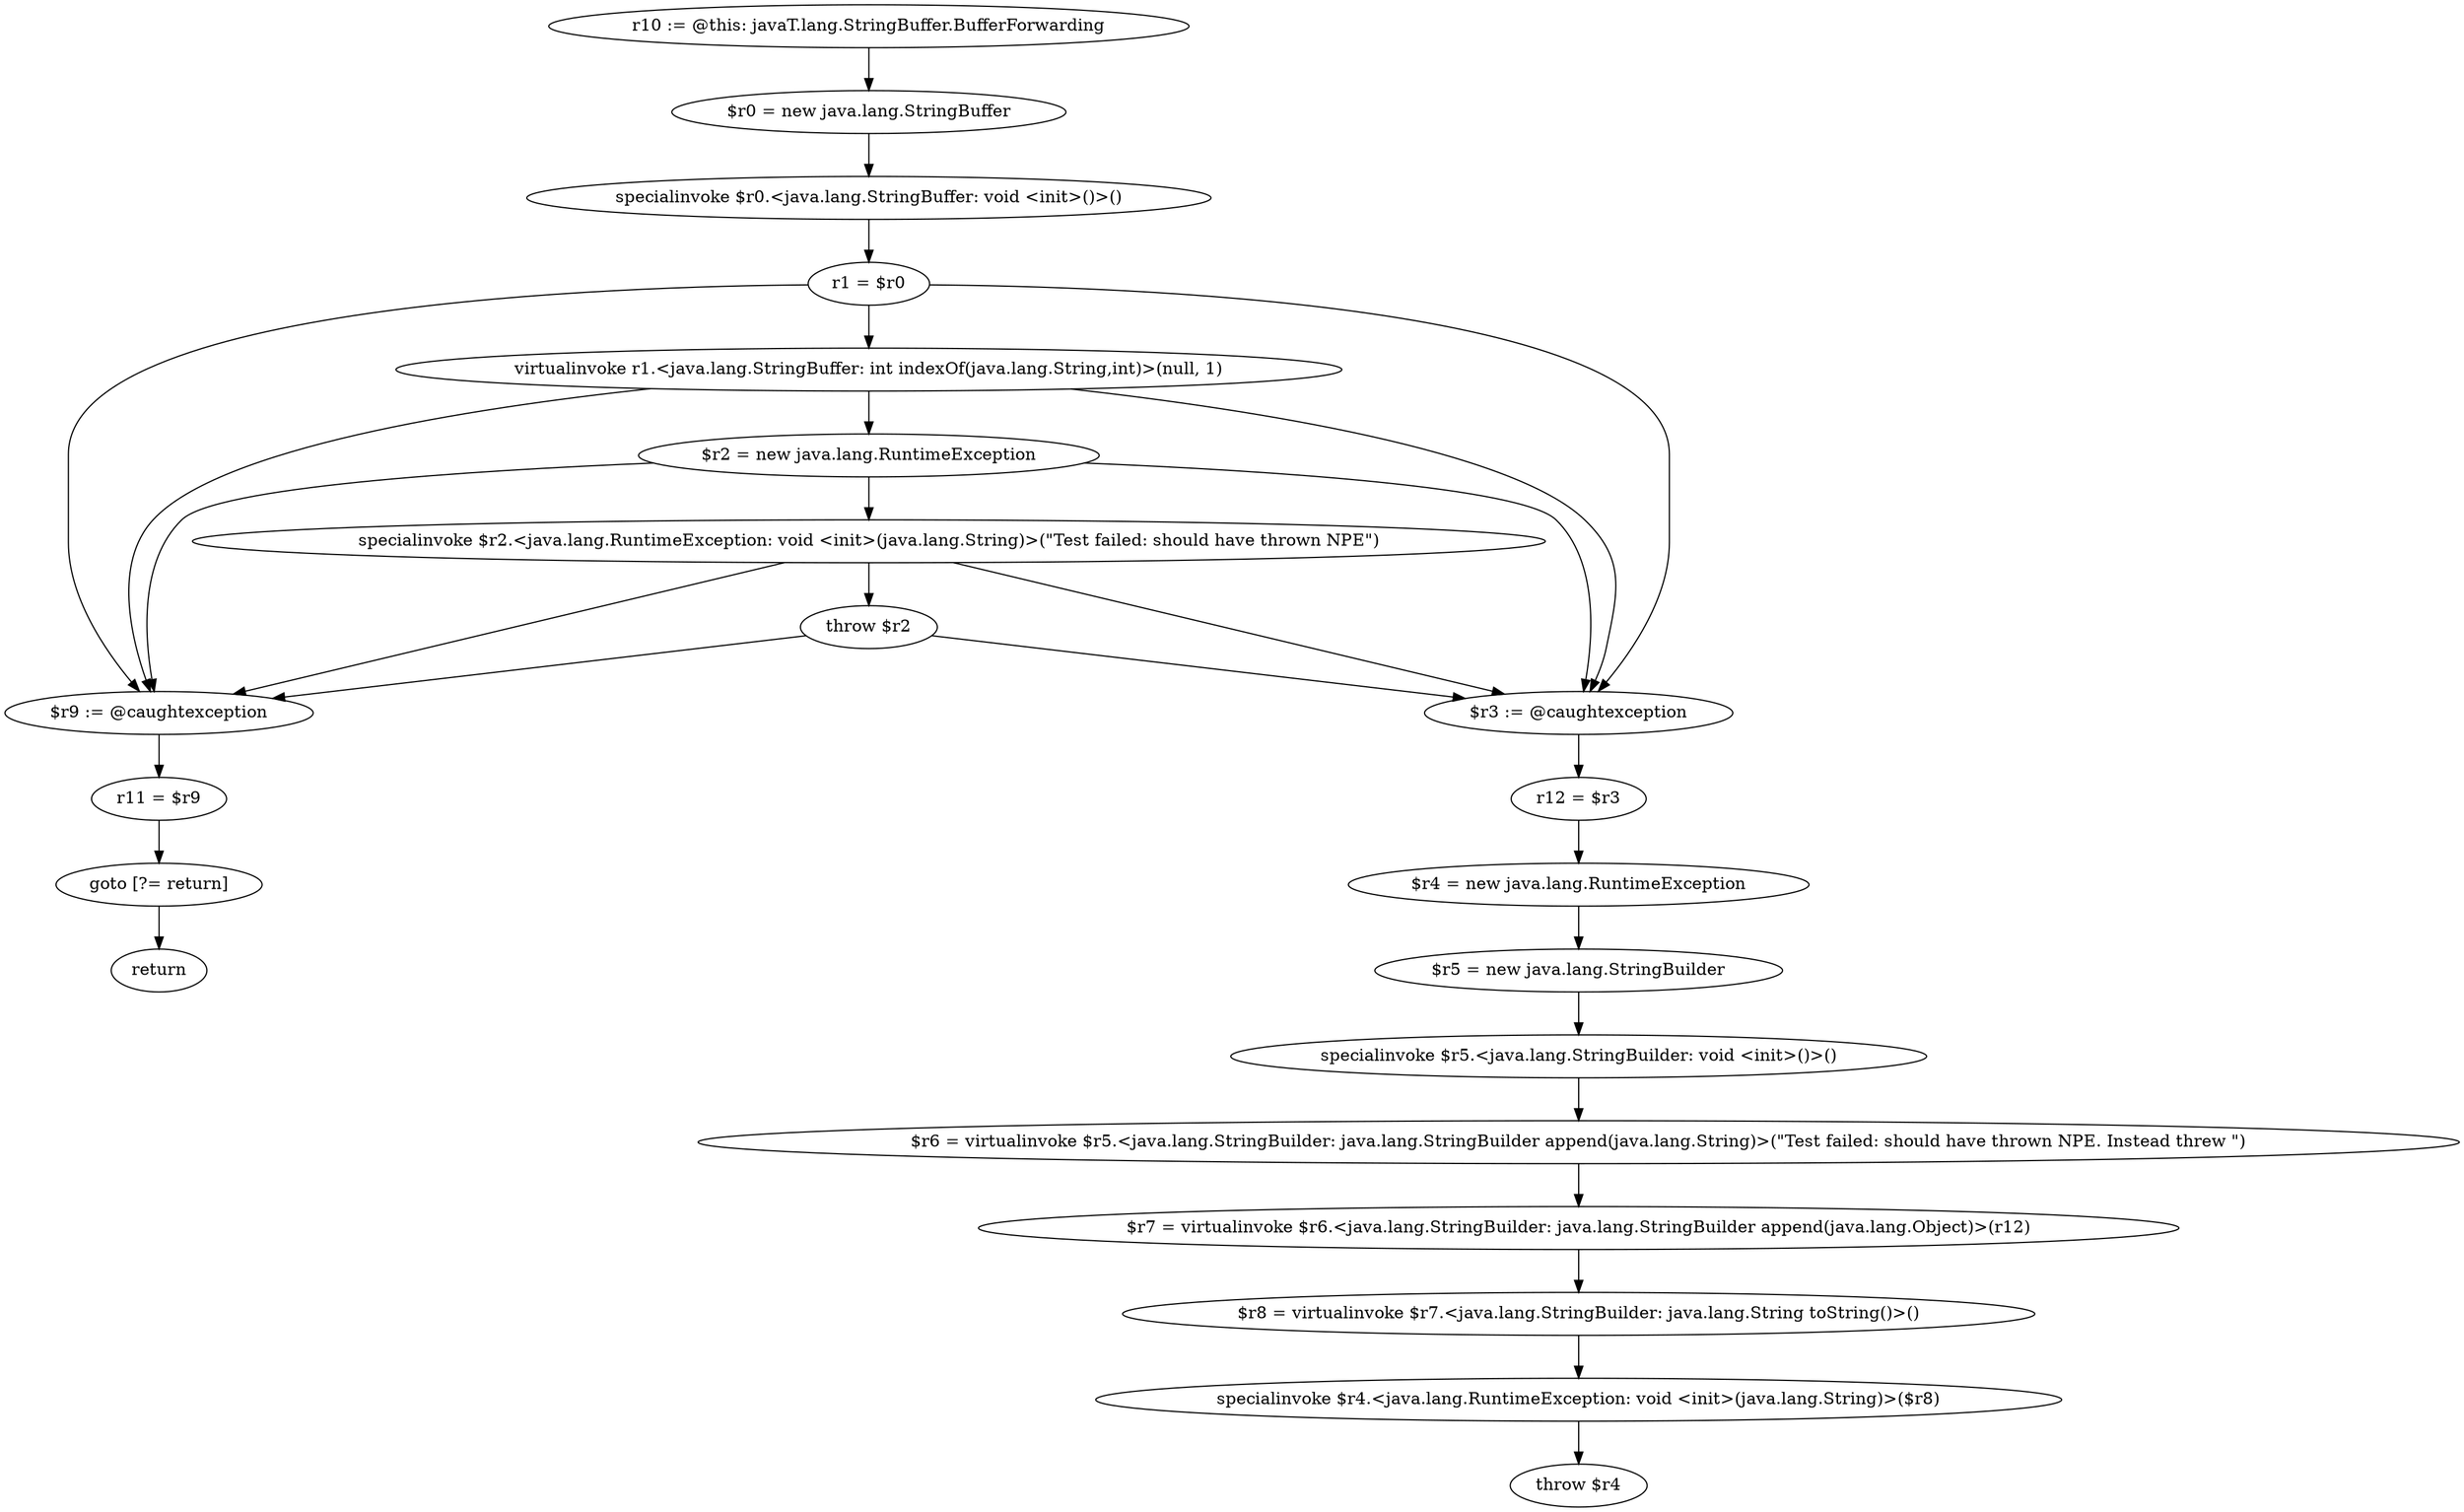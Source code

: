 digraph "unitGraph" {
    "r10 := @this: javaT.lang.StringBuffer.BufferForwarding"
    "$r0 = new java.lang.StringBuffer"
    "specialinvoke $r0.<java.lang.StringBuffer: void <init>()>()"
    "r1 = $r0"
    "virtualinvoke r1.<java.lang.StringBuffer: int indexOf(java.lang.String,int)>(null, 1)"
    "$r2 = new java.lang.RuntimeException"
    "specialinvoke $r2.<java.lang.RuntimeException: void <init>(java.lang.String)>(\"Test failed: should have thrown NPE\")"
    "throw $r2"
    "$r9 := @caughtexception"
    "r11 = $r9"
    "goto [?= return]"
    "$r3 := @caughtexception"
    "r12 = $r3"
    "$r4 = new java.lang.RuntimeException"
    "$r5 = new java.lang.StringBuilder"
    "specialinvoke $r5.<java.lang.StringBuilder: void <init>()>()"
    "$r6 = virtualinvoke $r5.<java.lang.StringBuilder: java.lang.StringBuilder append(java.lang.String)>(\"Test failed: should have thrown NPE. Instead threw \")"
    "$r7 = virtualinvoke $r6.<java.lang.StringBuilder: java.lang.StringBuilder append(java.lang.Object)>(r12)"
    "$r8 = virtualinvoke $r7.<java.lang.StringBuilder: java.lang.String toString()>()"
    "specialinvoke $r4.<java.lang.RuntimeException: void <init>(java.lang.String)>($r8)"
    "throw $r4"
    "return"
    "r10 := @this: javaT.lang.StringBuffer.BufferForwarding"->"$r0 = new java.lang.StringBuffer";
    "$r0 = new java.lang.StringBuffer"->"specialinvoke $r0.<java.lang.StringBuffer: void <init>()>()";
    "specialinvoke $r0.<java.lang.StringBuffer: void <init>()>()"->"r1 = $r0";
    "r1 = $r0"->"$r9 := @caughtexception";
    "r1 = $r0"->"$r3 := @caughtexception";
    "r1 = $r0"->"virtualinvoke r1.<java.lang.StringBuffer: int indexOf(java.lang.String,int)>(null, 1)";
    "virtualinvoke r1.<java.lang.StringBuffer: int indexOf(java.lang.String,int)>(null, 1)"->"$r9 := @caughtexception";
    "virtualinvoke r1.<java.lang.StringBuffer: int indexOf(java.lang.String,int)>(null, 1)"->"$r3 := @caughtexception";
    "virtualinvoke r1.<java.lang.StringBuffer: int indexOf(java.lang.String,int)>(null, 1)"->"$r2 = new java.lang.RuntimeException";
    "$r2 = new java.lang.RuntimeException"->"$r9 := @caughtexception";
    "$r2 = new java.lang.RuntimeException"->"$r3 := @caughtexception";
    "$r2 = new java.lang.RuntimeException"->"specialinvoke $r2.<java.lang.RuntimeException: void <init>(java.lang.String)>(\"Test failed: should have thrown NPE\")";
    "specialinvoke $r2.<java.lang.RuntimeException: void <init>(java.lang.String)>(\"Test failed: should have thrown NPE\")"->"$r9 := @caughtexception";
    "specialinvoke $r2.<java.lang.RuntimeException: void <init>(java.lang.String)>(\"Test failed: should have thrown NPE\")"->"$r3 := @caughtexception";
    "specialinvoke $r2.<java.lang.RuntimeException: void <init>(java.lang.String)>(\"Test failed: should have thrown NPE\")"->"throw $r2";
    "throw $r2"->"$r9 := @caughtexception";
    "throw $r2"->"$r3 := @caughtexception";
    "$r9 := @caughtexception"->"r11 = $r9";
    "r11 = $r9"->"goto [?= return]";
    "goto [?= return]"->"return";
    "$r3 := @caughtexception"->"r12 = $r3";
    "r12 = $r3"->"$r4 = new java.lang.RuntimeException";
    "$r4 = new java.lang.RuntimeException"->"$r5 = new java.lang.StringBuilder";
    "$r5 = new java.lang.StringBuilder"->"specialinvoke $r5.<java.lang.StringBuilder: void <init>()>()";
    "specialinvoke $r5.<java.lang.StringBuilder: void <init>()>()"->"$r6 = virtualinvoke $r5.<java.lang.StringBuilder: java.lang.StringBuilder append(java.lang.String)>(\"Test failed: should have thrown NPE. Instead threw \")";
    "$r6 = virtualinvoke $r5.<java.lang.StringBuilder: java.lang.StringBuilder append(java.lang.String)>(\"Test failed: should have thrown NPE. Instead threw \")"->"$r7 = virtualinvoke $r6.<java.lang.StringBuilder: java.lang.StringBuilder append(java.lang.Object)>(r12)";
    "$r7 = virtualinvoke $r6.<java.lang.StringBuilder: java.lang.StringBuilder append(java.lang.Object)>(r12)"->"$r8 = virtualinvoke $r7.<java.lang.StringBuilder: java.lang.String toString()>()";
    "$r8 = virtualinvoke $r7.<java.lang.StringBuilder: java.lang.String toString()>()"->"specialinvoke $r4.<java.lang.RuntimeException: void <init>(java.lang.String)>($r8)";
    "specialinvoke $r4.<java.lang.RuntimeException: void <init>(java.lang.String)>($r8)"->"throw $r4";
}
